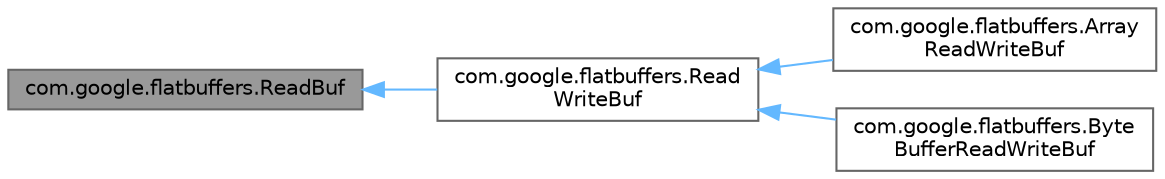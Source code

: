 digraph "com.google.flatbuffers.ReadBuf"
{
 // LATEX_PDF_SIZE
  bgcolor="transparent";
  edge [fontname=Helvetica,fontsize=10,labelfontname=Helvetica,labelfontsize=10];
  node [fontname=Helvetica,fontsize=10,shape=box,height=0.2,width=0.4];
  rankdir="LR";
  Node1 [id="Node000001",label="com.google.flatbuffers.ReadBuf",height=0.2,width=0.4,color="gray40", fillcolor="grey60", style="filled", fontcolor="black",tooltip=" "];
  Node1 -> Node2 [id="edge1_Node000001_Node000002",dir="back",color="steelblue1",style="solid",tooltip=" "];
  Node2 [id="Node000002",label="com.google.flatbuffers.Read\lWriteBuf",height=0.2,width=0.4,color="gray40", fillcolor="white", style="filled",URL="$interfacecom_1_1google_1_1flatbuffers_1_1ReadWriteBuf.html",tooltip=" "];
  Node2 -> Node3 [id="edge2_Node000002_Node000003",dir="back",color="steelblue1",style="solid",tooltip=" "];
  Node3 [id="Node000003",label="com.google.flatbuffers.Array\lReadWriteBuf",height=0.2,width=0.4,color="gray40", fillcolor="white", style="filled",URL="$classcom_1_1google_1_1flatbuffers_1_1ArrayReadWriteBuf.html",tooltip=" "];
  Node2 -> Node4 [id="edge3_Node000002_Node000004",dir="back",color="steelblue1",style="solid",tooltip=" "];
  Node4 [id="Node000004",label="com.google.flatbuffers.Byte\lBufferReadWriteBuf",height=0.2,width=0.4,color="gray40", fillcolor="white", style="filled",URL="$classcom_1_1google_1_1flatbuffers_1_1ByteBufferReadWriteBuf.html",tooltip=" "];
}
